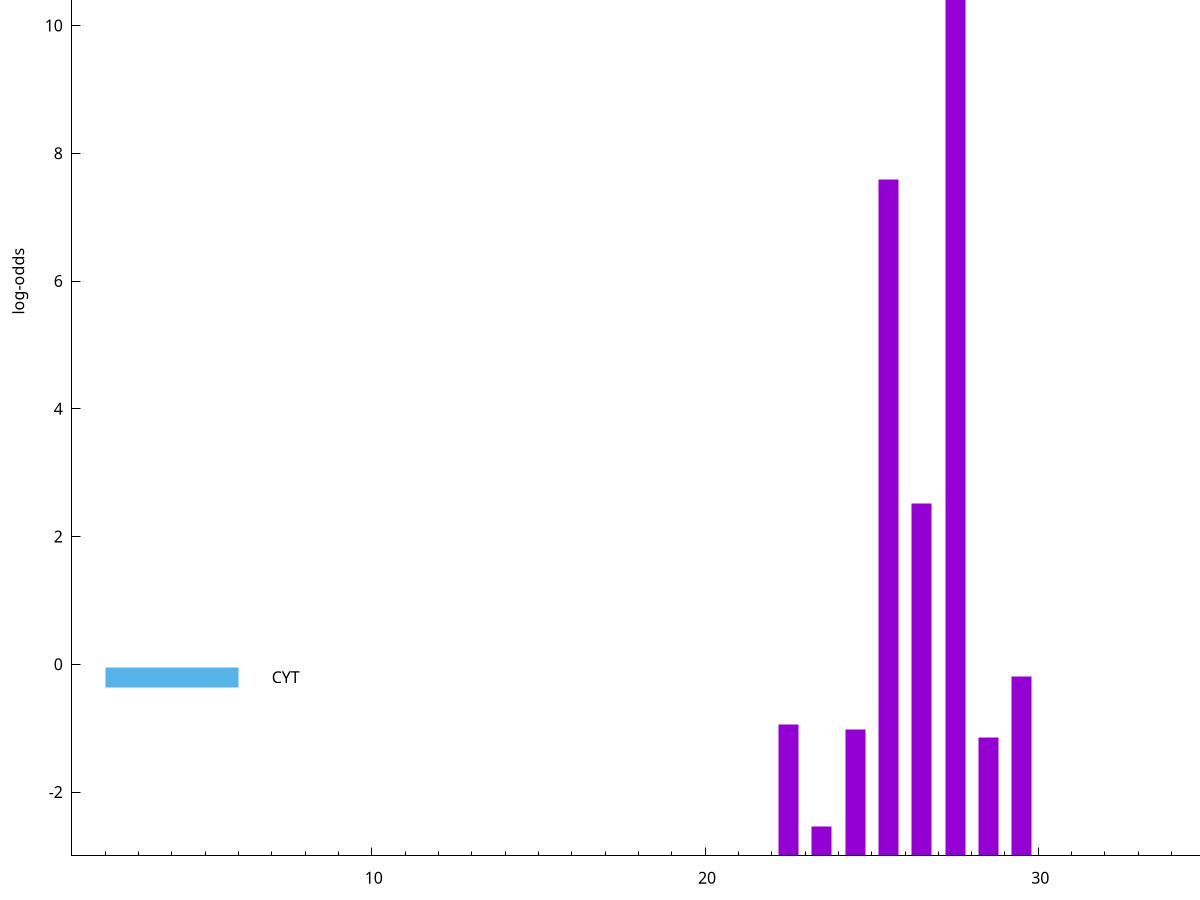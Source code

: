 set title "LipoP predictions for SRR3996236.gff"
set size 2., 1.4
set xrange [1:70] 
set mxtics 10
set yrange [-3:15]
set y2range [0:18]
set ylabel "log-odds"
set term postscript eps color solid "Helvetica" 30
set output "SRR3996236.gff3.eps"
set arrow from 2,13.7161 to 6,13.7161 nohead lt 1 lw 20
set label "SpI" at 7,13.7161
set arrow from 2,-0.200913 to 6,-0.200913 nohead lt 3 lw 20
set label "CYT" at 7,-0.200913
set arrow from 2,13.7161 to 6,13.7161 nohead lt 1 lw 20
set label "SpI" at 7,13.7161
# NOTE: The scores below are the log-odds scores with the threshold
# NOTE: subtracted (a hack to make gnuplot make the histogram all
# NOTE: look nice).
plot "-" axes x1y2 title "" with impulses lt 1 lw 20
27.500000 16.694400
25.500000 10.588460
26.500000 5.518520
29.500000 2.814921
22.500000 2.060585
24.500000 1.982310
28.500000 1.859330
23.500000 0.453460
e
exit
